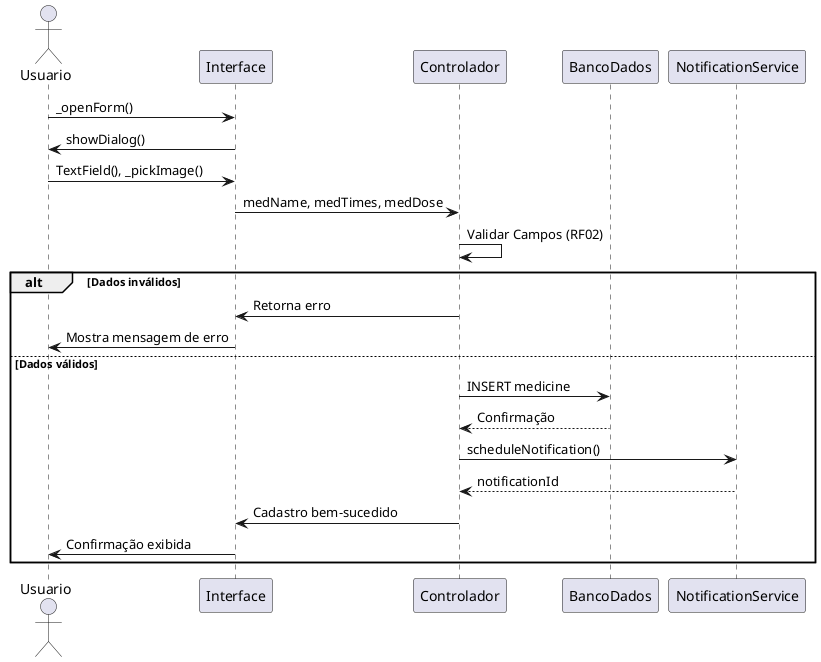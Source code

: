 @startuml
actor Usuario
Usuario -> Interface: _openForm()
Interface -> Usuario: showDialog()
Usuario -> Interface: TextField(), _pickImage()
Interface -> Controlador: medName, medTimes, medDose
Controlador -> Controlador: Validar Campos (RF02)
alt Dados inválidos
    Controlador -> Interface: Retorna erro
    Interface -> Usuario: Mostra mensagem de erro
else Dados válidos
    Controlador -> BancoDados: INSERT medicine
    BancoDados --> Controlador: Confirmação
    Controlador -> NotificationService: scheduleNotification()
    NotificationService --> Controlador: notificationId
    Controlador -> Interface: Cadastro bem-sucedido
    Interface -> Usuario: Confirmação exibida
end
@enduml